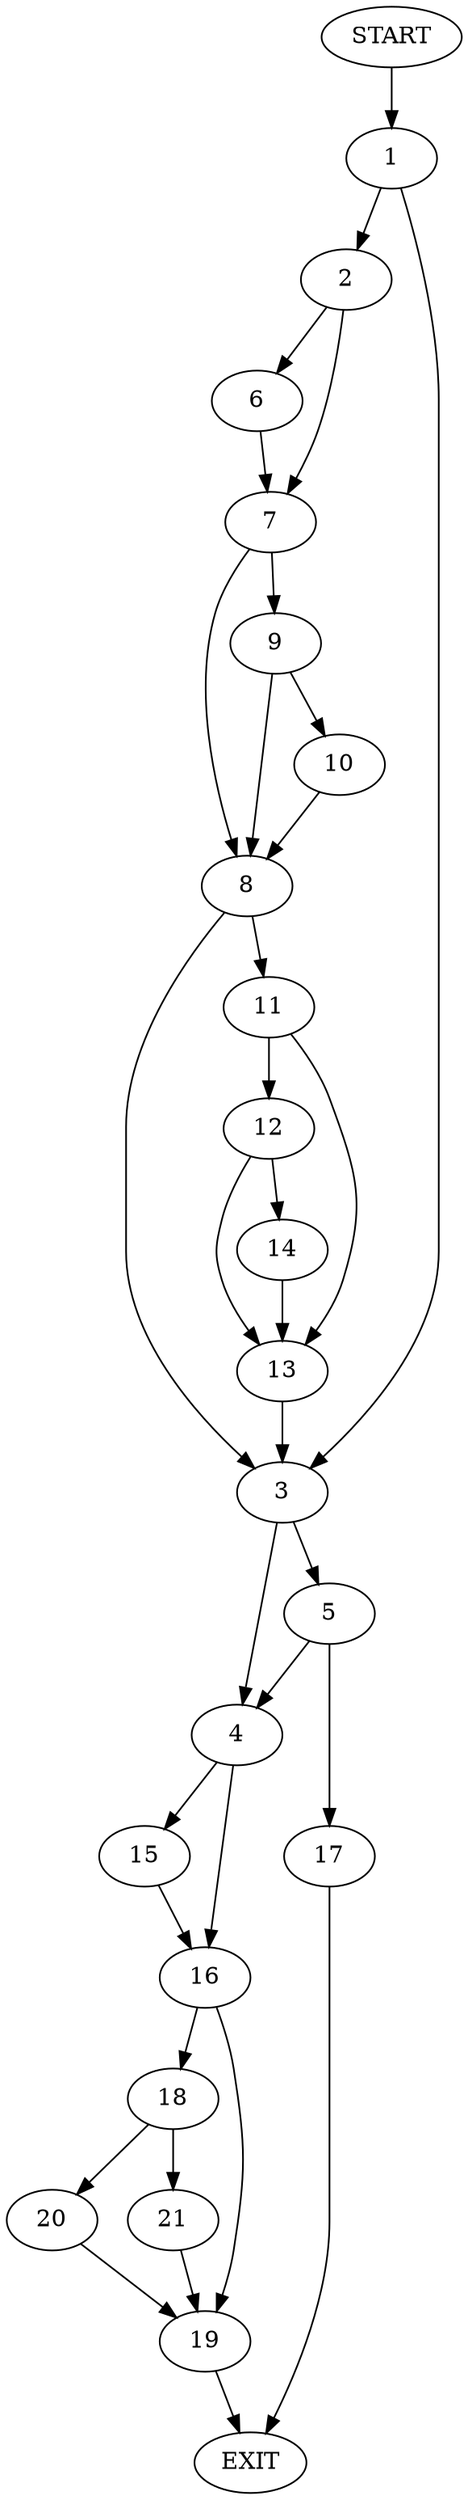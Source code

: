 digraph {
0 [label="START"]
22 [label="EXIT"]
0 -> 1
1 -> 2
1 -> 3
3 -> 4
3 -> 5
2 -> 6
2 -> 7
6 -> 7
7 -> 8
7 -> 9
9 -> 10
9 -> 8
8 -> 3
8 -> 11
10 -> 8
11 -> 12
11 -> 13
13 -> 3
12 -> 13
12 -> 14
14 -> 13
4 -> 15
4 -> 16
5 -> 4
5 -> 17
17 -> 22
15 -> 16
16 -> 18
16 -> 19
19 -> 22
18 -> 20
18 -> 21
20 -> 19
21 -> 19
}
